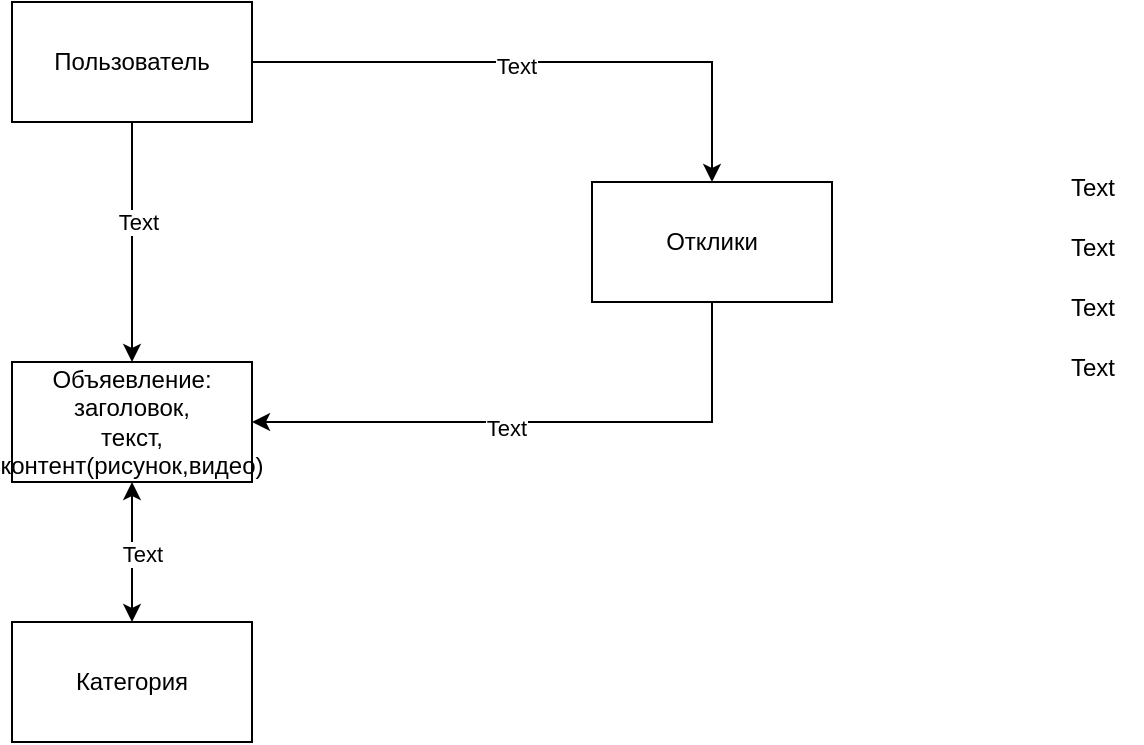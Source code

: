 <mxfile version="21.5.2" type="github">
  <diagram name="Страница 1" id="2an6NqsCK5NhZvgdKNnt">
    <mxGraphModel dx="1379" dy="796" grid="1" gridSize="10" guides="1" tooltips="1" connect="1" arrows="1" fold="1" page="1" pageScale="1" pageWidth="827" pageHeight="1169" math="0" shadow="0">
      <root>
        <mxCell id="0" />
        <mxCell id="1" parent="0" />
        <mxCell id="Jiz-GTdUpbyviJ1bqy-C-6" style="edgeStyle=orthogonalEdgeStyle;rounded=0;orthogonalLoop=1;jettySize=auto;html=1;exitX=1;exitY=0.5;exitDx=0;exitDy=0;entryX=0.5;entryY=0;entryDx=0;entryDy=0;" edge="1" parent="1" source="Jiz-GTdUpbyviJ1bqy-C-1" target="Jiz-GTdUpbyviJ1bqy-C-3">
          <mxGeometry relative="1" as="geometry" />
        </mxCell>
        <mxCell id="Jiz-GTdUpbyviJ1bqy-C-11" value="Text" style="edgeLabel;html=1;align=center;verticalAlign=middle;resizable=0;points=[];" vertex="1" connectable="0" parent="Jiz-GTdUpbyviJ1bqy-C-6">
          <mxGeometry x="-0.09" y="-2" relative="1" as="geometry">
            <mxPoint as="offset" />
          </mxGeometry>
        </mxCell>
        <mxCell id="Jiz-GTdUpbyviJ1bqy-C-8" style="edgeStyle=orthogonalEdgeStyle;rounded=0;orthogonalLoop=1;jettySize=auto;html=1;exitX=0.5;exitY=1;exitDx=0;exitDy=0;entryX=0.5;entryY=0;entryDx=0;entryDy=0;" edge="1" parent="1" source="Jiz-GTdUpbyviJ1bqy-C-1" target="Jiz-GTdUpbyviJ1bqy-C-2">
          <mxGeometry relative="1" as="geometry" />
        </mxCell>
        <mxCell id="Jiz-GTdUpbyviJ1bqy-C-13" value="Text" style="edgeLabel;html=1;align=center;verticalAlign=middle;resizable=0;points=[];" vertex="1" connectable="0" parent="Jiz-GTdUpbyviJ1bqy-C-8">
          <mxGeometry x="-0.167" y="3" relative="1" as="geometry">
            <mxPoint as="offset" />
          </mxGeometry>
        </mxCell>
        <mxCell id="Jiz-GTdUpbyviJ1bqy-C-1" value="Пользователь" style="rounded=0;whiteSpace=wrap;html=1;" vertex="1" parent="1">
          <mxGeometry x="80" y="20" width="120" height="60" as="geometry" />
        </mxCell>
        <mxCell id="Jiz-GTdUpbyviJ1bqy-C-2" value="Объяевление:&lt;br&gt;заголовок,&lt;br&gt;текст, контент(рисунок,видео)" style="rounded=0;whiteSpace=wrap;html=1;" vertex="1" parent="1">
          <mxGeometry x="80" y="200" width="120" height="60" as="geometry" />
        </mxCell>
        <mxCell id="Jiz-GTdUpbyviJ1bqy-C-7" style="edgeStyle=orthogonalEdgeStyle;rounded=0;orthogonalLoop=1;jettySize=auto;html=1;exitX=0.5;exitY=1;exitDx=0;exitDy=0;entryX=1;entryY=0.5;entryDx=0;entryDy=0;" edge="1" parent="1" source="Jiz-GTdUpbyviJ1bqy-C-3" target="Jiz-GTdUpbyviJ1bqy-C-2">
          <mxGeometry relative="1" as="geometry" />
        </mxCell>
        <mxCell id="Jiz-GTdUpbyviJ1bqy-C-12" value="Text" style="edgeLabel;html=1;align=center;verticalAlign=middle;resizable=0;points=[];" vertex="1" connectable="0" parent="Jiz-GTdUpbyviJ1bqy-C-7">
          <mxGeometry x="0.124" y="3" relative="1" as="geometry">
            <mxPoint as="offset" />
          </mxGeometry>
        </mxCell>
        <mxCell id="Jiz-GTdUpbyviJ1bqy-C-3" value="Отклики" style="rounded=0;whiteSpace=wrap;html=1;" vertex="1" parent="1">
          <mxGeometry x="370" y="110" width="120" height="60" as="geometry" />
        </mxCell>
        <mxCell id="Jiz-GTdUpbyviJ1bqy-C-9" value="Категория" style="rounded=0;whiteSpace=wrap;html=1;" vertex="1" parent="1">
          <mxGeometry x="80" y="330" width="120" height="60" as="geometry" />
        </mxCell>
        <mxCell id="Jiz-GTdUpbyviJ1bqy-C-10" value="" style="endArrow=classic;startArrow=classic;html=1;rounded=0;exitX=0.5;exitY=0;exitDx=0;exitDy=0;entryX=0.5;entryY=1;entryDx=0;entryDy=0;" edge="1" parent="1" source="Jiz-GTdUpbyviJ1bqy-C-9" target="Jiz-GTdUpbyviJ1bqy-C-2">
          <mxGeometry width="50" height="50" relative="1" as="geometry">
            <mxPoint x="390" y="430" as="sourcePoint" />
            <mxPoint x="440" y="380" as="targetPoint" />
          </mxGeometry>
        </mxCell>
        <mxCell id="Jiz-GTdUpbyviJ1bqy-C-14" value="Text" style="edgeLabel;html=1;align=center;verticalAlign=middle;resizable=0;points=[];" vertex="1" connectable="0" parent="Jiz-GTdUpbyviJ1bqy-C-10">
          <mxGeometry x="-0.029" y="-5" relative="1" as="geometry">
            <mxPoint as="offset" />
          </mxGeometry>
        </mxCell>
        <mxCell id="Jiz-GTdUpbyviJ1bqy-C-15" value="Text" style="text;html=1;align=center;verticalAlign=middle;resizable=0;points=[];autosize=1;strokeColor=none;fillColor=none;" vertex="1" parent="1">
          <mxGeometry x="595" y="98" width="50" height="30" as="geometry" />
        </mxCell>
        <mxCell id="Jiz-GTdUpbyviJ1bqy-C-16" value="Text" style="text;html=1;align=center;verticalAlign=middle;resizable=0;points=[];autosize=1;strokeColor=none;fillColor=none;" vertex="1" parent="1">
          <mxGeometry x="595" y="128" width="50" height="30" as="geometry" />
        </mxCell>
        <mxCell id="Jiz-GTdUpbyviJ1bqy-C-17" value="Text" style="text;html=1;align=center;verticalAlign=middle;resizable=0;points=[];autosize=1;strokeColor=none;fillColor=none;" vertex="1" parent="1">
          <mxGeometry x="595" y="158" width="50" height="30" as="geometry" />
        </mxCell>
        <mxCell id="Jiz-GTdUpbyviJ1bqy-C-20" value="Text" style="text;html=1;align=center;verticalAlign=middle;resizable=0;points=[];autosize=1;strokeColor=none;fillColor=none;" vertex="1" parent="1">
          <mxGeometry x="595" y="188" width="50" height="30" as="geometry" />
        </mxCell>
      </root>
    </mxGraphModel>
  </diagram>
</mxfile>
